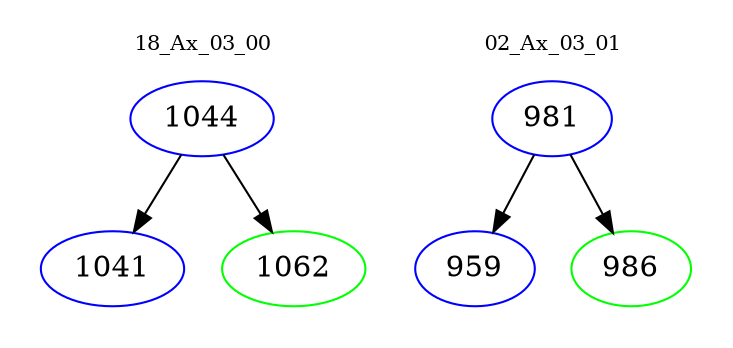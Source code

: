 digraph{
subgraph cluster_0 {
color = white
label = "18_Ax_03_00";
fontsize=10;
T0_1044 [label="1044", color="blue"]
T0_1044 -> T0_1041 [color="black"]
T0_1041 [label="1041", color="blue"]
T0_1044 -> T0_1062 [color="black"]
T0_1062 [label="1062", color="green"]
}
subgraph cluster_1 {
color = white
label = "02_Ax_03_01";
fontsize=10;
T1_981 [label="981", color="blue"]
T1_981 -> T1_959 [color="black"]
T1_959 [label="959", color="blue"]
T1_981 -> T1_986 [color="black"]
T1_986 [label="986", color="green"]
}
}
